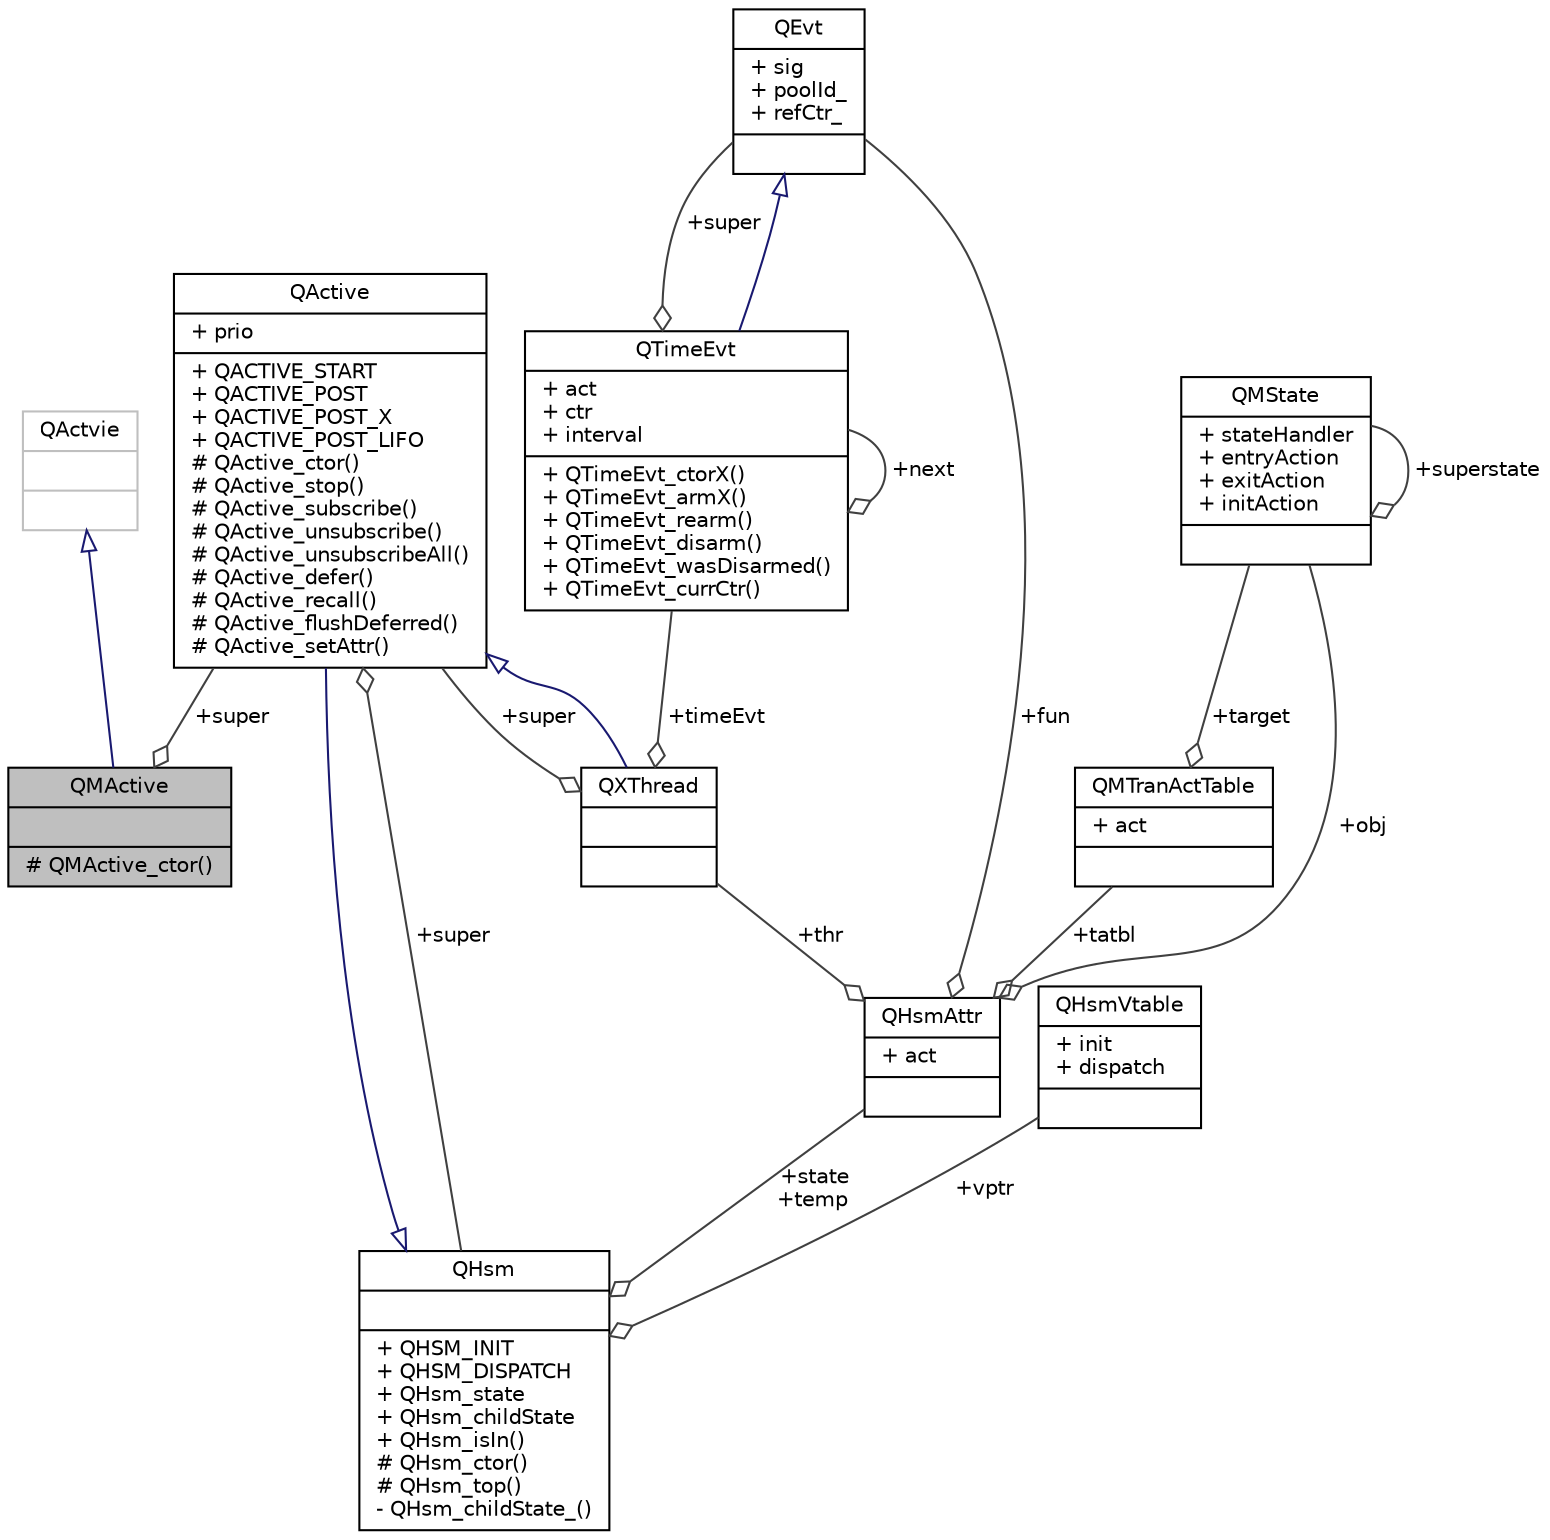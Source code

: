 digraph "QMActive"
{
 // LATEX_PDF_SIZE
  edge [fontname="Helvetica",fontsize="10",labelfontname="Helvetica",labelfontsize="10"];
  node [fontname="Helvetica",fontsize="10",shape=record];
  Node1 [label="{QMActive\n||# QMActive_ctor()\l}",height=0.2,width=0.4,color="black", fillcolor="grey75", style="filled", fontcolor="black",tooltip="QMActive active object base class (based on QMsm implementation)"];
  Node2 -> Node1 [dir="back",color="midnightblue",fontsize="10",style="solid",arrowtail="onormal",fontname="Helvetica"];
  Node2 [label="{QActvie\n||}",height=0.2,width=0.4,color="grey75", fillcolor="white", style="filled",tooltip=" "];
  Node3 -> Node1 [color="grey25",fontsize="10",style="solid",label=" +super" ,arrowhead="odiamond",fontname="Helvetica"];
  Node3 [label="{QActive\n|+ prio\l|+ QACTIVE_START\l+ QACTIVE_POST\l+ QACTIVE_POST_X\l+ QACTIVE_POST_LIFO\l# QActive_ctor()\l# QActive_stop()\l# QActive_subscribe()\l# QActive_unsubscribe()\l# QActive_unsubscribeAll()\l# QActive_defer()\l# QActive_recall()\l# QActive_flushDeferred()\l# QActive_setAttr()\l}",height=0.2,width=0.4,color="black", fillcolor="white", style="filled",URL="$struct_q_active.html",tooltip="Active Object base class (based on QHsm implementation)"];
  Node4 -> Node3 [dir="back",color="midnightblue",fontsize="10",style="solid",arrowtail="onormal",fontname="Helvetica"];
  Node4 [label="{QHsm\n||+ QHSM_INIT\l+ QHSM_DISPATCH\l+ QHsm_state\l+ QHsm_childState\l+ QHsm_isIn()\l# QHsm_ctor()\l# QHsm_top()\l- QHsm_childState_()\l}",height=0.2,width=0.4,color="black", fillcolor="white", style="filled",URL="$struct_q_hsm.html",tooltip="Hierarchical State Machine class."];
  Node5 -> Node4 [color="grey25",fontsize="10",style="solid",label=" +state\n+temp" ,arrowhead="odiamond",fontname="Helvetica"];
  Node5 [label="{QHsmAttr\n|+ act\l|}",height=0.2,width=0.4,color="black", fillcolor="white", style="filled",URL="$qep_8h.html#union_q_hsm_attr",tooltip="Attribute of for the QHsm class (Hierarchical State Machine)."];
  Node6 -> Node5 [color="grey25",fontsize="10",style="solid",label=" +obj" ,arrowhead="odiamond",fontname="Helvetica"];
  Node6 [label="{QMState\n|+ stateHandler\l+ entryAction\l+ exitAction\l+ initAction\l|}",height=0.2,width=0.4,color="black", fillcolor="white", style="filled",URL="$qep_8h.html#struct_q_m_state",tooltip="State object for the QMsm class (QM State Machine)."];
  Node6 -> Node6 [color="grey25",fontsize="10",style="solid",label=" +superstate" ,arrowhead="odiamond",fontname="Helvetica"];
  Node7 -> Node5 [color="grey25",fontsize="10",style="solid",label=" +fun" ,arrowhead="odiamond",fontname="Helvetica"];
  Node7 [label="{QEvt\n|+ sig\l+ poolId_\l+ refCtr_\l|}",height=0.2,width=0.4,color="black", fillcolor="white", style="filled",URL="$struct_q_evt.html",tooltip="Event class."];
  Node8 -> Node5 [color="grey25",fontsize="10",style="solid",label=" +thr" ,arrowhead="odiamond",fontname="Helvetica"];
  Node8 [label="{QXThread\n||}",height=0.2,width=0.4,color="black", fillcolor="white", style="filled",URL="$struct_q_x_thread.html",tooltip="eXtended (blocking) thread of the QXK preemptive kernel"];
  Node3 -> Node8 [dir="back",color="midnightblue",fontsize="10",style="solid",arrowtail="onormal",fontname="Helvetica"];
  Node9 -> Node8 [color="grey25",fontsize="10",style="solid",label=" +timeEvt" ,arrowhead="odiamond",fontname="Helvetica"];
  Node9 [label="{QTimeEvt\n|+ act\l+ ctr\l+ interval\l|+ QTimeEvt_ctorX()\l+ QTimeEvt_armX()\l+ QTimeEvt_rearm()\l+ QTimeEvt_disarm()\l+ QTimeEvt_wasDisarmed()\l+ QTimeEvt_currCtr()\l}",height=0.2,width=0.4,color="black", fillcolor="white", style="filled",URL="$struct_q_time_evt.html",tooltip="Time Event class."];
  Node7 -> Node9 [dir="back",color="midnightblue",fontsize="10",style="solid",arrowtail="onormal",fontname="Helvetica"];
  Node7 -> Node9 [color="grey25",fontsize="10",style="solid",label=" +super" ,arrowhead="odiamond",fontname="Helvetica"];
  Node9 -> Node9 [color="grey25",fontsize="10",style="solid",label=" +next" ,arrowhead="odiamond",fontname="Helvetica"];
  Node3 -> Node8 [color="grey25",fontsize="10",style="solid",label=" +super" ,arrowhead="odiamond",fontname="Helvetica"];
  Node10 -> Node5 [color="grey25",fontsize="10",style="solid",label=" +tatbl" ,arrowhead="odiamond",fontname="Helvetica"];
  Node10 [label="{QMTranActTable\n|+ act\l|}",height=0.2,width=0.4,color="black", fillcolor="white", style="filled",URL="$qep_8h.html#struct_q_m_tran_act_table",tooltip="Transition-Action Table for the Meta State Machine."];
  Node6 -> Node10 [color="grey25",fontsize="10",style="solid",label=" +target" ,arrowhead="odiamond",fontname="Helvetica"];
  Node11 -> Node4 [color="grey25",fontsize="10",style="solid",label=" +vptr" ,arrowhead="odiamond",fontname="Helvetica"];
  Node11 [label="{QHsmVtable\n|+ init\l+ dispatch\l|}",height=0.2,width=0.4,color="black", fillcolor="white", style="filled",URL="$struct_q_hsm_vtable.html",tooltip="Virtual table for the QHsm class."];
  Node4 -> Node3 [color="grey25",fontsize="10",style="solid",label=" +super" ,arrowhead="odiamond",fontname="Helvetica"];
}
